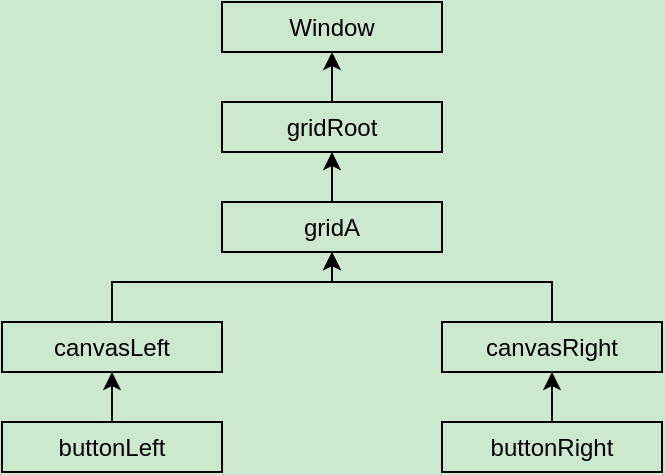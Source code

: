 <mxfile version="21.8.2" type="github" pages="2">
  <diagram name="Page-1" id="Ub3Fol2sI5hlA19Kyutq">
    <mxGraphModel dx="1434" dy="796" grid="0" gridSize="10" guides="1" tooltips="1" connect="1" arrows="1" fold="1" page="1" pageScale="1" pageWidth="850" pageHeight="1100" background="#cce8cf" math="0" shadow="0">
      <root>
        <mxCell id="0" />
        <mxCell id="1" parent="0" />
        <mxCell id="ESKk9CUr-roQ0oFz5PuK-3" value="Window" style="html=1;whiteSpace=wrap;fillColor=#cce8cf;" parent="1" vertex="1">
          <mxGeometry x="370" y="250" width="110" height="25" as="geometry" />
        </mxCell>
        <mxCell id="ukFk82cVm99UUuVzerMx-6" value="" style="edgeStyle=orthogonalEdgeStyle;rounded=0;orthogonalLoop=1;jettySize=auto;html=1;" parent="1" source="ESKk9CUr-roQ0oFz5PuK-4" target="ESKk9CUr-roQ0oFz5PuK-3" edge="1">
          <mxGeometry relative="1" as="geometry" />
        </mxCell>
        <mxCell id="ESKk9CUr-roQ0oFz5PuK-4" value="gridRoot" style="html=1;whiteSpace=wrap;fillColor=#cce8cf;" parent="1" vertex="1">
          <mxGeometry x="370" y="300" width="110" height="25" as="geometry" />
        </mxCell>
        <mxCell id="ukFk82cVm99UUuVzerMx-7" value="" style="edgeStyle=orthogonalEdgeStyle;rounded=0;orthogonalLoop=1;jettySize=auto;html=1;" parent="1" source="ukFk82cVm99UUuVzerMx-1" target="ESKk9CUr-roQ0oFz5PuK-4" edge="1">
          <mxGeometry relative="1" as="geometry" />
        </mxCell>
        <mxCell id="ukFk82cVm99UUuVzerMx-1" value="gridA" style="html=1;whiteSpace=wrap;fillColor=#cce8cf;" parent="1" vertex="1">
          <mxGeometry x="370" y="350" width="110" height="25" as="geometry" />
        </mxCell>
        <mxCell id="ukFk82cVm99UUuVzerMx-12" style="edgeStyle=orthogonalEdgeStyle;rounded=0;orthogonalLoop=1;jettySize=auto;html=1;entryX=0.5;entryY=1;entryDx=0;entryDy=0;" parent="1" source="ukFk82cVm99UUuVzerMx-2" target="ukFk82cVm99UUuVzerMx-1" edge="1">
          <mxGeometry relative="1" as="geometry">
            <Array as="points">
              <mxPoint x="315" y="390" />
              <mxPoint x="425" y="390" />
            </Array>
          </mxGeometry>
        </mxCell>
        <mxCell id="ukFk82cVm99UUuVzerMx-2" value="canvasLeft" style="html=1;whiteSpace=wrap;fillColor=#cce8cf;" parent="1" vertex="1">
          <mxGeometry x="260" y="410" width="110" height="25" as="geometry" />
        </mxCell>
        <mxCell id="ukFk82cVm99UUuVzerMx-10" value="" style="edgeStyle=orthogonalEdgeStyle;rounded=0;orthogonalLoop=1;jettySize=auto;html=1;" parent="1" source="ukFk82cVm99UUuVzerMx-3" target="ukFk82cVm99UUuVzerMx-2" edge="1">
          <mxGeometry relative="1" as="geometry" />
        </mxCell>
        <mxCell id="ukFk82cVm99UUuVzerMx-3" value="buttonLeft" style="html=1;whiteSpace=wrap;fillColor=#cce8cf;" parent="1" vertex="1">
          <mxGeometry x="260" y="460" width="110" height="25" as="geometry" />
        </mxCell>
        <mxCell id="ukFk82cVm99UUuVzerMx-13" style="edgeStyle=orthogonalEdgeStyle;rounded=0;orthogonalLoop=1;jettySize=auto;html=1;entryX=0.5;entryY=1;entryDx=0;entryDy=0;" parent="1" source="ukFk82cVm99UUuVzerMx-4" target="ukFk82cVm99UUuVzerMx-1" edge="1">
          <mxGeometry relative="1" as="geometry">
            <Array as="points">
              <mxPoint x="535" y="390" />
              <mxPoint x="425" y="390" />
            </Array>
          </mxGeometry>
        </mxCell>
        <mxCell id="ukFk82cVm99UUuVzerMx-4" value="canvasRight" style="html=1;whiteSpace=wrap;fillColor=#cce8cf;" parent="1" vertex="1">
          <mxGeometry x="480" y="410" width="110" height="25" as="geometry" />
        </mxCell>
        <mxCell id="ukFk82cVm99UUuVzerMx-11" value="" style="edgeStyle=orthogonalEdgeStyle;rounded=0;orthogonalLoop=1;jettySize=auto;html=1;" parent="1" source="ukFk82cVm99UUuVzerMx-5" target="ukFk82cVm99UUuVzerMx-4" edge="1">
          <mxGeometry relative="1" as="geometry" />
        </mxCell>
        <mxCell id="ukFk82cVm99UUuVzerMx-5" value="buttonRight" style="html=1;whiteSpace=wrap;fillColor=#cce8cf;" parent="1" vertex="1">
          <mxGeometry x="480" y="460" width="110" height="25" as="geometry" />
        </mxCell>
      </root>
    </mxGraphModel>
  </diagram>
  <diagram id="9QIrppFM77wJ9lpm-Mky" name="WPF控件继承图">
    <mxGraphModel dx="1434" dy="796" grid="1" gridSize="10" guides="1" tooltips="1" connect="1" arrows="1" fold="1" page="1" pageScale="1" pageWidth="850" pageHeight="1100" math="0" shadow="0">
      <root>
        <mxCell id="0" />
        <mxCell id="1" parent="0" />
        <mxCell id="CxBGz_j2zpViCgowM9tp-1" value="DependencyObject" style="html=1;whiteSpace=wrap;" vertex="1" parent="1">
          <mxGeometry x="350" y="40" width="110" height="50" as="geometry" />
        </mxCell>
        <mxCell id="CxBGz_j2zpViCgowM9tp-14" value="" style="edgeStyle=orthogonalEdgeStyle;rounded=0;orthogonalLoop=1;jettySize=auto;html=1;" edge="1" parent="1" source="CxBGz_j2zpViCgowM9tp-2" target="CxBGz_j2zpViCgowM9tp-1">
          <mxGeometry relative="1" as="geometry" />
        </mxCell>
        <mxCell id="CxBGz_j2zpViCgowM9tp-2" value="Visual" style="html=1;whiteSpace=wrap;" vertex="1" parent="1">
          <mxGeometry x="350" y="110" width="110" height="50" as="geometry" />
        </mxCell>
        <mxCell id="CxBGz_j2zpViCgowM9tp-15" value="" style="edgeStyle=orthogonalEdgeStyle;rounded=0;orthogonalLoop=1;jettySize=auto;html=1;" edge="1" parent="1" source="CxBGz_j2zpViCgowM9tp-3" target="CxBGz_j2zpViCgowM9tp-2">
          <mxGeometry relative="1" as="geometry" />
        </mxCell>
        <mxCell id="CxBGz_j2zpViCgowM9tp-3" value="UIElement" style="html=1;whiteSpace=wrap;" vertex="1" parent="1">
          <mxGeometry x="350" y="180" width="110" height="50" as="geometry" />
        </mxCell>
        <mxCell id="CxBGz_j2zpViCgowM9tp-16" value="" style="edgeStyle=orthogonalEdgeStyle;rounded=0;orthogonalLoop=1;jettySize=auto;html=1;" edge="1" parent="1" source="CxBGz_j2zpViCgowM9tp-4" target="CxBGz_j2zpViCgowM9tp-3">
          <mxGeometry relative="1" as="geometry" />
        </mxCell>
        <mxCell id="CxBGz_j2zpViCgowM9tp-4" value="FrameworkElement" style="html=1;whiteSpace=wrap;" vertex="1" parent="1">
          <mxGeometry x="350" y="250" width="110" height="50" as="geometry" />
        </mxCell>
        <mxCell id="CxBGz_j2zpViCgowM9tp-18" style="edgeStyle=orthogonalEdgeStyle;rounded=0;orthogonalLoop=1;jettySize=auto;html=1;" edge="1" parent="1" source="CxBGz_j2zpViCgowM9tp-5" target="CxBGz_j2zpViCgowM9tp-4">
          <mxGeometry relative="1" as="geometry">
            <Array as="points">
              <mxPoint x="245" y="320" />
              <mxPoint x="405" y="320" />
            </Array>
          </mxGeometry>
        </mxCell>
        <mxCell id="CxBGz_j2zpViCgowM9tp-5" value="Panel" style="html=1;whiteSpace=wrap;" vertex="1" parent="1">
          <mxGeometry x="190" y="340" width="110" height="50" as="geometry" />
        </mxCell>
        <mxCell id="CxBGz_j2zpViCgowM9tp-17" value="" style="edgeStyle=orthogonalEdgeStyle;rounded=0;orthogonalLoop=1;jettySize=auto;html=1;" edge="1" parent="1" source="CxBGz_j2zpViCgowM9tp-6" target="CxBGz_j2zpViCgowM9tp-4">
          <mxGeometry relative="1" as="geometry" />
        </mxCell>
        <mxCell id="CxBGz_j2zpViCgowM9tp-6" value="Control" style="html=1;whiteSpace=wrap;" vertex="1" parent="1">
          <mxGeometry x="350" y="340" width="110" height="50" as="geometry" />
        </mxCell>
        <mxCell id="CxBGz_j2zpViCgowM9tp-19" style="edgeStyle=orthogonalEdgeStyle;rounded=0;orthogonalLoop=1;jettySize=auto;html=1;" edge="1" parent="1" source="CxBGz_j2zpViCgowM9tp-7" target="CxBGz_j2zpViCgowM9tp-4">
          <mxGeometry relative="1" as="geometry">
            <Array as="points">
              <mxPoint x="565" y="320" />
              <mxPoint x="405" y="320" />
            </Array>
          </mxGeometry>
        </mxCell>
        <mxCell id="CxBGz_j2zpViCgowM9tp-7" value="TextBlock" style="html=1;whiteSpace=wrap;" vertex="1" parent="1">
          <mxGeometry x="510" y="340" width="110" height="50" as="geometry" />
        </mxCell>
        <mxCell id="CxBGz_j2zpViCgowM9tp-20" style="edgeStyle=orthogonalEdgeStyle;rounded=0;orthogonalLoop=1;jettySize=auto;html=1;" edge="1" parent="1" source="CxBGz_j2zpViCgowM9tp-8" target="CxBGz_j2zpViCgowM9tp-4">
          <mxGeometry relative="1" as="geometry">
            <Array as="points">
              <mxPoint x="715" y="320" />
              <mxPoint x="405" y="320" />
            </Array>
          </mxGeometry>
        </mxCell>
        <mxCell id="CxBGz_j2zpViCgowM9tp-8" value="Image" style="html=1;whiteSpace=wrap;" vertex="1" parent="1">
          <mxGeometry x="660" y="340" width="110" height="50" as="geometry" />
        </mxCell>
        <mxCell id="CxBGz_j2zpViCgowM9tp-23" style="edgeStyle=orthogonalEdgeStyle;rounded=0;orthogonalLoop=1;jettySize=auto;html=1;entryX=0.5;entryY=1;entryDx=0;entryDy=0;" edge="1" parent="1" source="CxBGz_j2zpViCgowM9tp-9" target="CxBGz_j2zpViCgowM9tp-6">
          <mxGeometry relative="1" as="geometry">
            <Array as="points">
              <mxPoint x="225" y="430" />
              <mxPoint x="405" y="430" />
            </Array>
          </mxGeometry>
        </mxCell>
        <mxCell id="CxBGz_j2zpViCgowM9tp-9" value="ContentControl" style="html=1;whiteSpace=wrap;" vertex="1" parent="1">
          <mxGeometry x="170" y="470" width="110" height="50" as="geometry" />
        </mxCell>
        <mxCell id="CxBGz_j2zpViCgowM9tp-22" value="" style="edgeStyle=orthogonalEdgeStyle;rounded=0;orthogonalLoop=1;jettySize=auto;html=1;" edge="1" parent="1" source="CxBGz_j2zpViCgowM9tp-10" target="CxBGz_j2zpViCgowM9tp-6">
          <mxGeometry relative="1" as="geometry" />
        </mxCell>
        <mxCell id="CxBGz_j2zpViCgowM9tp-10" value="ItemsControl" style="html=1;whiteSpace=wrap;" vertex="1" parent="1">
          <mxGeometry x="350" y="470" width="110" height="50" as="geometry" />
        </mxCell>
        <mxCell id="CxBGz_j2zpViCgowM9tp-24" style="edgeStyle=orthogonalEdgeStyle;rounded=0;orthogonalLoop=1;jettySize=auto;html=1;" edge="1" parent="1" source="CxBGz_j2zpViCgowM9tp-11" target="CxBGz_j2zpViCgowM9tp-6">
          <mxGeometry relative="1" as="geometry">
            <Array as="points">
              <mxPoint x="590" y="430" />
              <mxPoint x="405" y="430" />
            </Array>
          </mxGeometry>
        </mxCell>
        <mxCell id="CxBGz_j2zpViCgowM9tp-11" value="TextBox" style="html=1;whiteSpace=wrap;" vertex="1" parent="1">
          <mxGeometry x="535" y="470" width="110" height="50" as="geometry" />
        </mxCell>
        <mxCell id="CxBGz_j2zpViCgowM9tp-25" value="" style="edgeStyle=orthogonalEdgeStyle;rounded=0;orthogonalLoop=1;jettySize=auto;html=1;" edge="1" parent="1" source="CxBGz_j2zpViCgowM9tp-12" target="CxBGz_j2zpViCgowM9tp-9">
          <mxGeometry relative="1" as="geometry" />
        </mxCell>
        <mxCell id="CxBGz_j2zpViCgowM9tp-12" value="HeaderedContentControl" style="html=1;whiteSpace=wrap;" vertex="1" parent="1">
          <mxGeometry x="155" y="570" width="140" height="50" as="geometry" />
        </mxCell>
        <mxCell id="CxBGz_j2zpViCgowM9tp-26" value="" style="edgeStyle=orthogonalEdgeStyle;rounded=0;orthogonalLoop=1;jettySize=auto;html=1;" edge="1" parent="1" source="CxBGz_j2zpViCgowM9tp-13" target="CxBGz_j2zpViCgowM9tp-10">
          <mxGeometry relative="1" as="geometry" />
        </mxCell>
        <mxCell id="CxBGz_j2zpViCgowM9tp-13" value="HeaderedItemsControl" style="html=1;whiteSpace=wrap;" vertex="1" parent="1">
          <mxGeometry x="335" y="570" width="140" height="50" as="geometry" />
        </mxCell>
      </root>
    </mxGraphModel>
  </diagram>
</mxfile>
